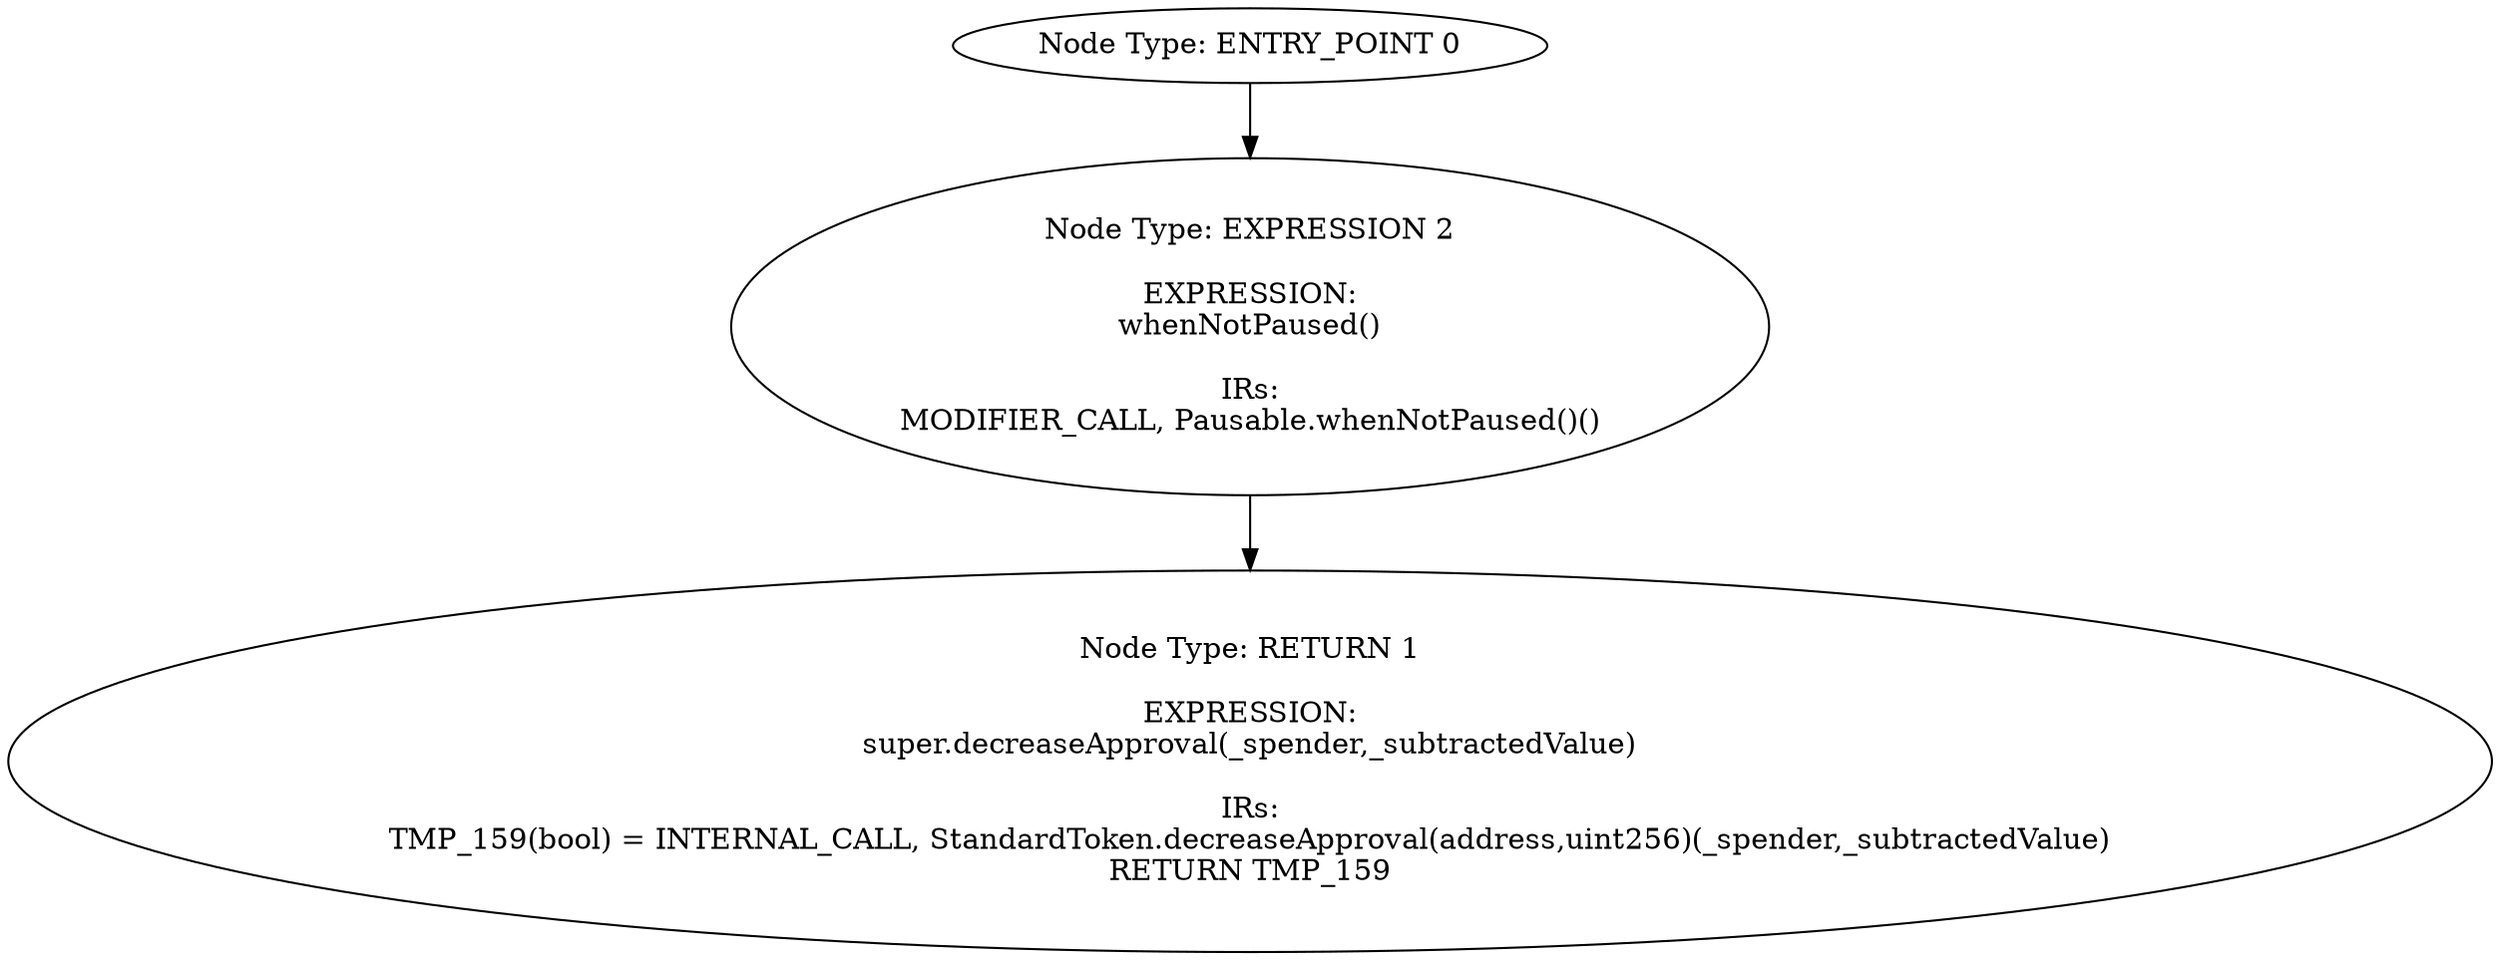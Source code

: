 digraph{
0[label="Node Type: ENTRY_POINT 0
"];
0->2;
1[label="Node Type: RETURN 1

EXPRESSION:
super.decreaseApproval(_spender,_subtractedValue)

IRs:
TMP_159(bool) = INTERNAL_CALL, StandardToken.decreaseApproval(address,uint256)(_spender,_subtractedValue)
RETURN TMP_159"];
2[label="Node Type: EXPRESSION 2

EXPRESSION:
whenNotPaused()

IRs:
MODIFIER_CALL, Pausable.whenNotPaused()()"];
2->1;
}
